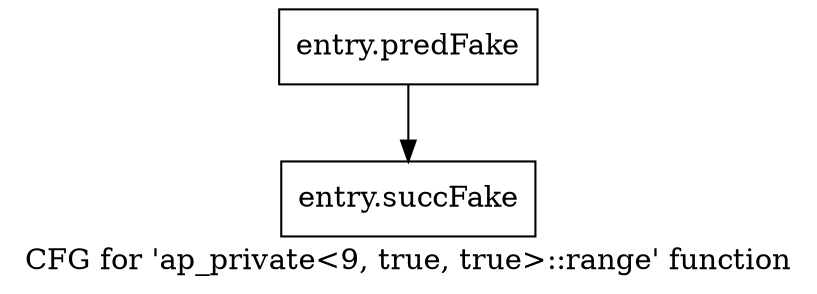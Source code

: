 digraph "CFG for 'ap_private\<9, true, true\>::range' function" {
	label="CFG for 'ap_private\<9, true, true\>::range' function";

	Node0x3afabf0 [shape=record,filename="",linenumber="",label="{entry.predFake}"];
	Node0x3afabf0 -> Node0x3e75080[ callList="" memoryops="" filename="/tools/Xilinx/Vitis_HLS/2022.1/include/etc/ap_private.h" execusionnum="96"];
	Node0x3e75080 [shape=record,filename="/tools/Xilinx/Vitis_HLS/2022.1/include/etc/ap_private.h",linenumber="2878",label="{entry.succFake}"];
}
